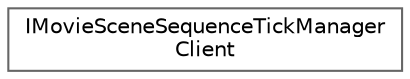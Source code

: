 digraph "Graphical Class Hierarchy"
{
 // INTERACTIVE_SVG=YES
 // LATEX_PDF_SIZE
  bgcolor="transparent";
  edge [fontname=Helvetica,fontsize=10,labelfontname=Helvetica,labelfontsize=10];
  node [fontname=Helvetica,fontsize=10,shape=box,height=0.2,width=0.4];
  rankdir="LR";
  Node0 [id="Node000000",label="IMovieSceneSequenceTickManager\lClient",height=0.2,width=0.4,color="grey40", fillcolor="white", style="filled",URL="$d1/d09/classIMovieSceneSequenceTickManagerClient.html",tooltip="Interface for objects that are to be ticked by the tick manager."];
}
